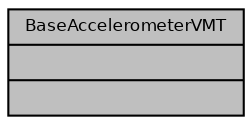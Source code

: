 digraph "BaseAccelerometerVMT"
{
  bgcolor="transparent";
  edge [fontname="Helvetica",fontsize="8",labelfontname="Helvetica",labelfontsize="8"];
  node [fontname="Helvetica",fontsize="8",shape=record];
  Node1 [label="{BaseAccelerometerVMT\n||}",height=0.2,width=0.4,color="black", fillcolor="grey75", style="filled", fontcolor="black"];
}
